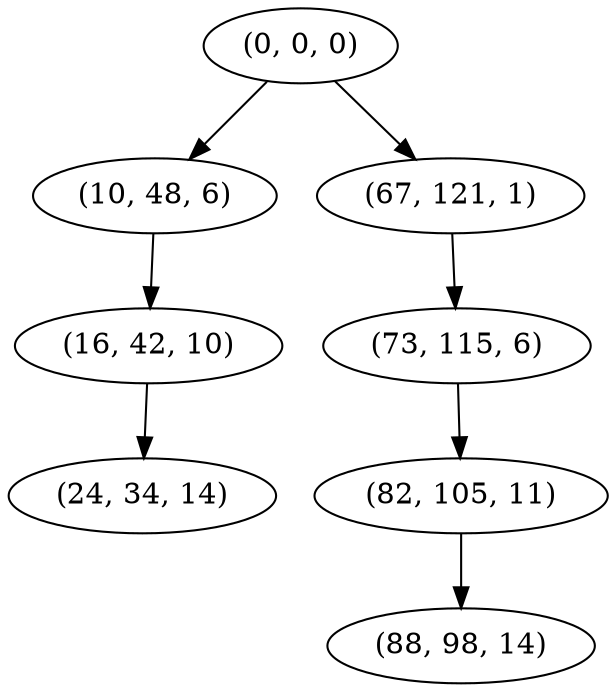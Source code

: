 digraph tree {
    "(0, 0, 0)";
    "(10, 48, 6)";
    "(16, 42, 10)";
    "(24, 34, 14)";
    "(67, 121, 1)";
    "(73, 115, 6)";
    "(82, 105, 11)";
    "(88, 98, 14)";
    "(0, 0, 0)" -> "(10, 48, 6)";
    "(0, 0, 0)" -> "(67, 121, 1)";
    "(10, 48, 6)" -> "(16, 42, 10)";
    "(16, 42, 10)" -> "(24, 34, 14)";
    "(67, 121, 1)" -> "(73, 115, 6)";
    "(73, 115, 6)" -> "(82, 105, 11)";
    "(82, 105, 11)" -> "(88, 98, 14)";
}
